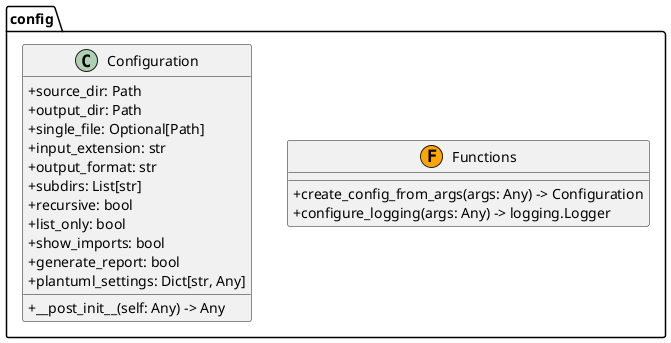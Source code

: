 @startuml
skinparam classAttributeIconSize 0

package "config" {
  class Functions <<(F,orange)>> {
    +create_config_from_args(args: Any) -> Configuration
    +configure_logging(args: Any) -> logging.Logger
  }
  class Configuration {
    +source_dir: Path
    +output_dir: Path
    +single_file: Optional[Path]
    +input_extension: str
    +output_format: str
    +subdirs: List[str]
    +recursive: bool
    +list_only: bool
    +show_imports: bool
    +generate_report: bool
    +plantuml_settings: Dict[str, Any]
    +__post_init__(self: Any) -> Any
  }
}

' Relationships
@enduml